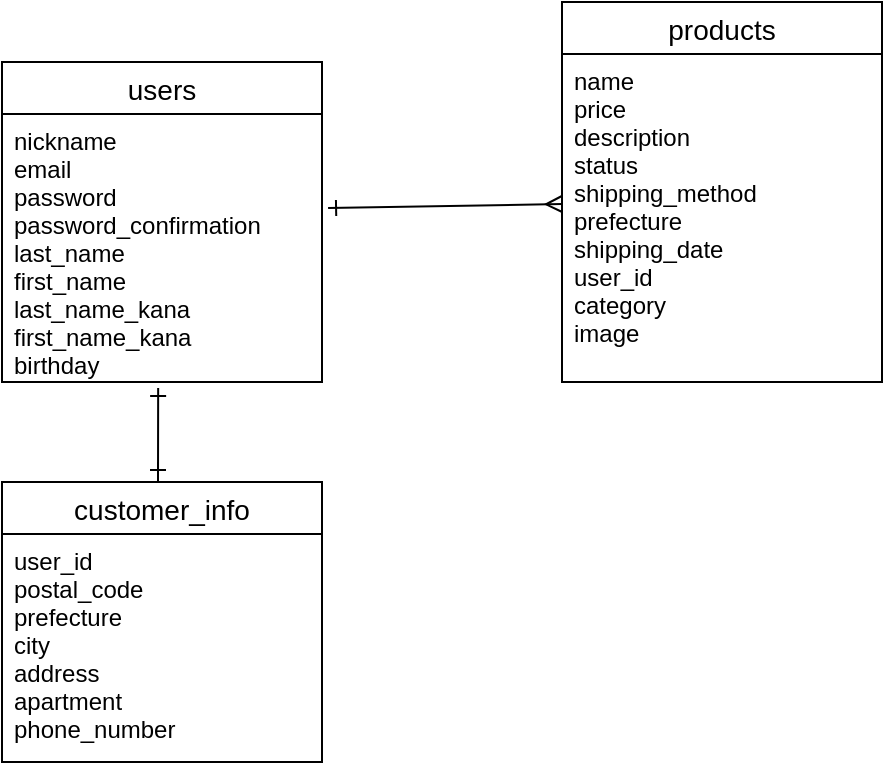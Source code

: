 <mxfile>
    <diagram id="5Cy2S6WTc7VAdtlN2ojc" name="ページ1">
        <mxGraphModel dx="633" dy="448" grid="1" gridSize="10" guides="1" tooltips="1" connect="1" arrows="1" fold="1" page="1" pageScale="1" pageWidth="827" pageHeight="1169" math="0" shadow="0">
            <root>
                <mxCell id="0"/>
                <mxCell id="1" parent="0"/>
                <mxCell id="2" value="users" style="swimlane;fontStyle=0;childLayout=stackLayout;horizontal=1;startSize=26;horizontalStack=0;resizeParent=1;resizeParentMax=0;resizeLast=0;collapsible=1;marginBottom=0;align=center;fontSize=14;" parent="1" vertex="1">
                    <mxGeometry x="60" y="120" width="160" height="160" as="geometry"/>
                </mxCell>
                <mxCell id="4" value="nickname&#10;email&#10;password&#10;password_confirmation&#10;last_name&#10;first_name&#10;last_name_kana&#10;first_name_kana&#10;birthday" style="text;strokeColor=none;fillColor=none;spacingLeft=4;spacingRight=4;overflow=hidden;rotatable=0;points=[[0,0.5],[1,0.5]];portConstraint=eastwest;fontSize=12;" parent="2" vertex="1">
                    <mxGeometry y="26" width="160" height="134" as="geometry"/>
                </mxCell>
                <mxCell id="6" value="products" style="swimlane;fontStyle=0;childLayout=stackLayout;horizontal=1;startSize=26;horizontalStack=0;resizeParent=1;resizeParentMax=0;resizeLast=0;collapsible=1;marginBottom=0;align=center;fontSize=14;" parent="1" vertex="1">
                    <mxGeometry x="340" y="90" width="160" height="190" as="geometry"/>
                </mxCell>
                <mxCell id="9" value="name&#10;price&#10;description &#10;status&#10;shipping_method&#10;prefecture&#10;shipping_date&#10;user_id&#10;category&#10;image&#10;&#10;" style="text;strokeColor=none;fillColor=none;spacingLeft=4;spacingRight=4;overflow=hidden;rotatable=0;points=[[0,0.5],[1,0.5]];portConstraint=eastwest;fontSize=12;" parent="6" vertex="1">
                    <mxGeometry y="26" width="160" height="164" as="geometry"/>
                </mxCell>
                <mxCell id="17" style="edgeStyle=none;rounded=0;orthogonalLoop=1;jettySize=auto;html=1;endArrow=ERmany;endFill=0;exitX=1.019;exitY=0.351;exitDx=0;exitDy=0;exitPerimeter=0;startArrow=ERone;startFill=0;" parent="1" source="4" edge="1">
                    <mxGeometry relative="1" as="geometry">
                        <mxPoint x="230" y="191" as="sourcePoint"/>
                        <mxPoint x="340" y="191" as="targetPoint"/>
                    </mxGeometry>
                </mxCell>
                <mxCell id="40" style="edgeStyle=none;rounded=0;orthogonalLoop=1;jettySize=auto;html=1;entryX=0.488;entryY=1.022;entryDx=0;entryDy=0;entryPerimeter=0;endArrow=ERone;endFill=0;startArrow=ERone;startFill=0;" parent="1" target="4" edge="1">
                    <mxGeometry relative="1" as="geometry">
                        <mxPoint x="138" y="320" as="sourcePoint"/>
                        <Array as="points">
                            <mxPoint x="138" y="330"/>
                        </Array>
                    </mxGeometry>
                </mxCell>
                <mxCell id="38" value="customer_info" style="swimlane;fontStyle=0;childLayout=stackLayout;horizontal=1;startSize=26;horizontalStack=0;resizeParent=1;resizeParentMax=0;resizeLast=0;collapsible=1;marginBottom=0;align=center;fontSize=14;" parent="1" vertex="1">
                    <mxGeometry x="60" y="330" width="160" height="140" as="geometry"/>
                </mxCell>
                <mxCell id="39" value="user_id &#10;postal_code&#10;prefecture&#10;city&#10;address&#10;apartment&#10;phone_number" style="text;strokeColor=none;fillColor=none;spacingLeft=4;spacingRight=4;overflow=hidden;rotatable=0;points=[[0,0.5],[1,0.5]];portConstraint=eastwest;fontSize=12;" parent="38" vertex="1">
                    <mxGeometry y="26" width="160" height="114" as="geometry"/>
                </mxCell>
            </root>
        </mxGraphModel>
    </diagram>
</mxfile>
